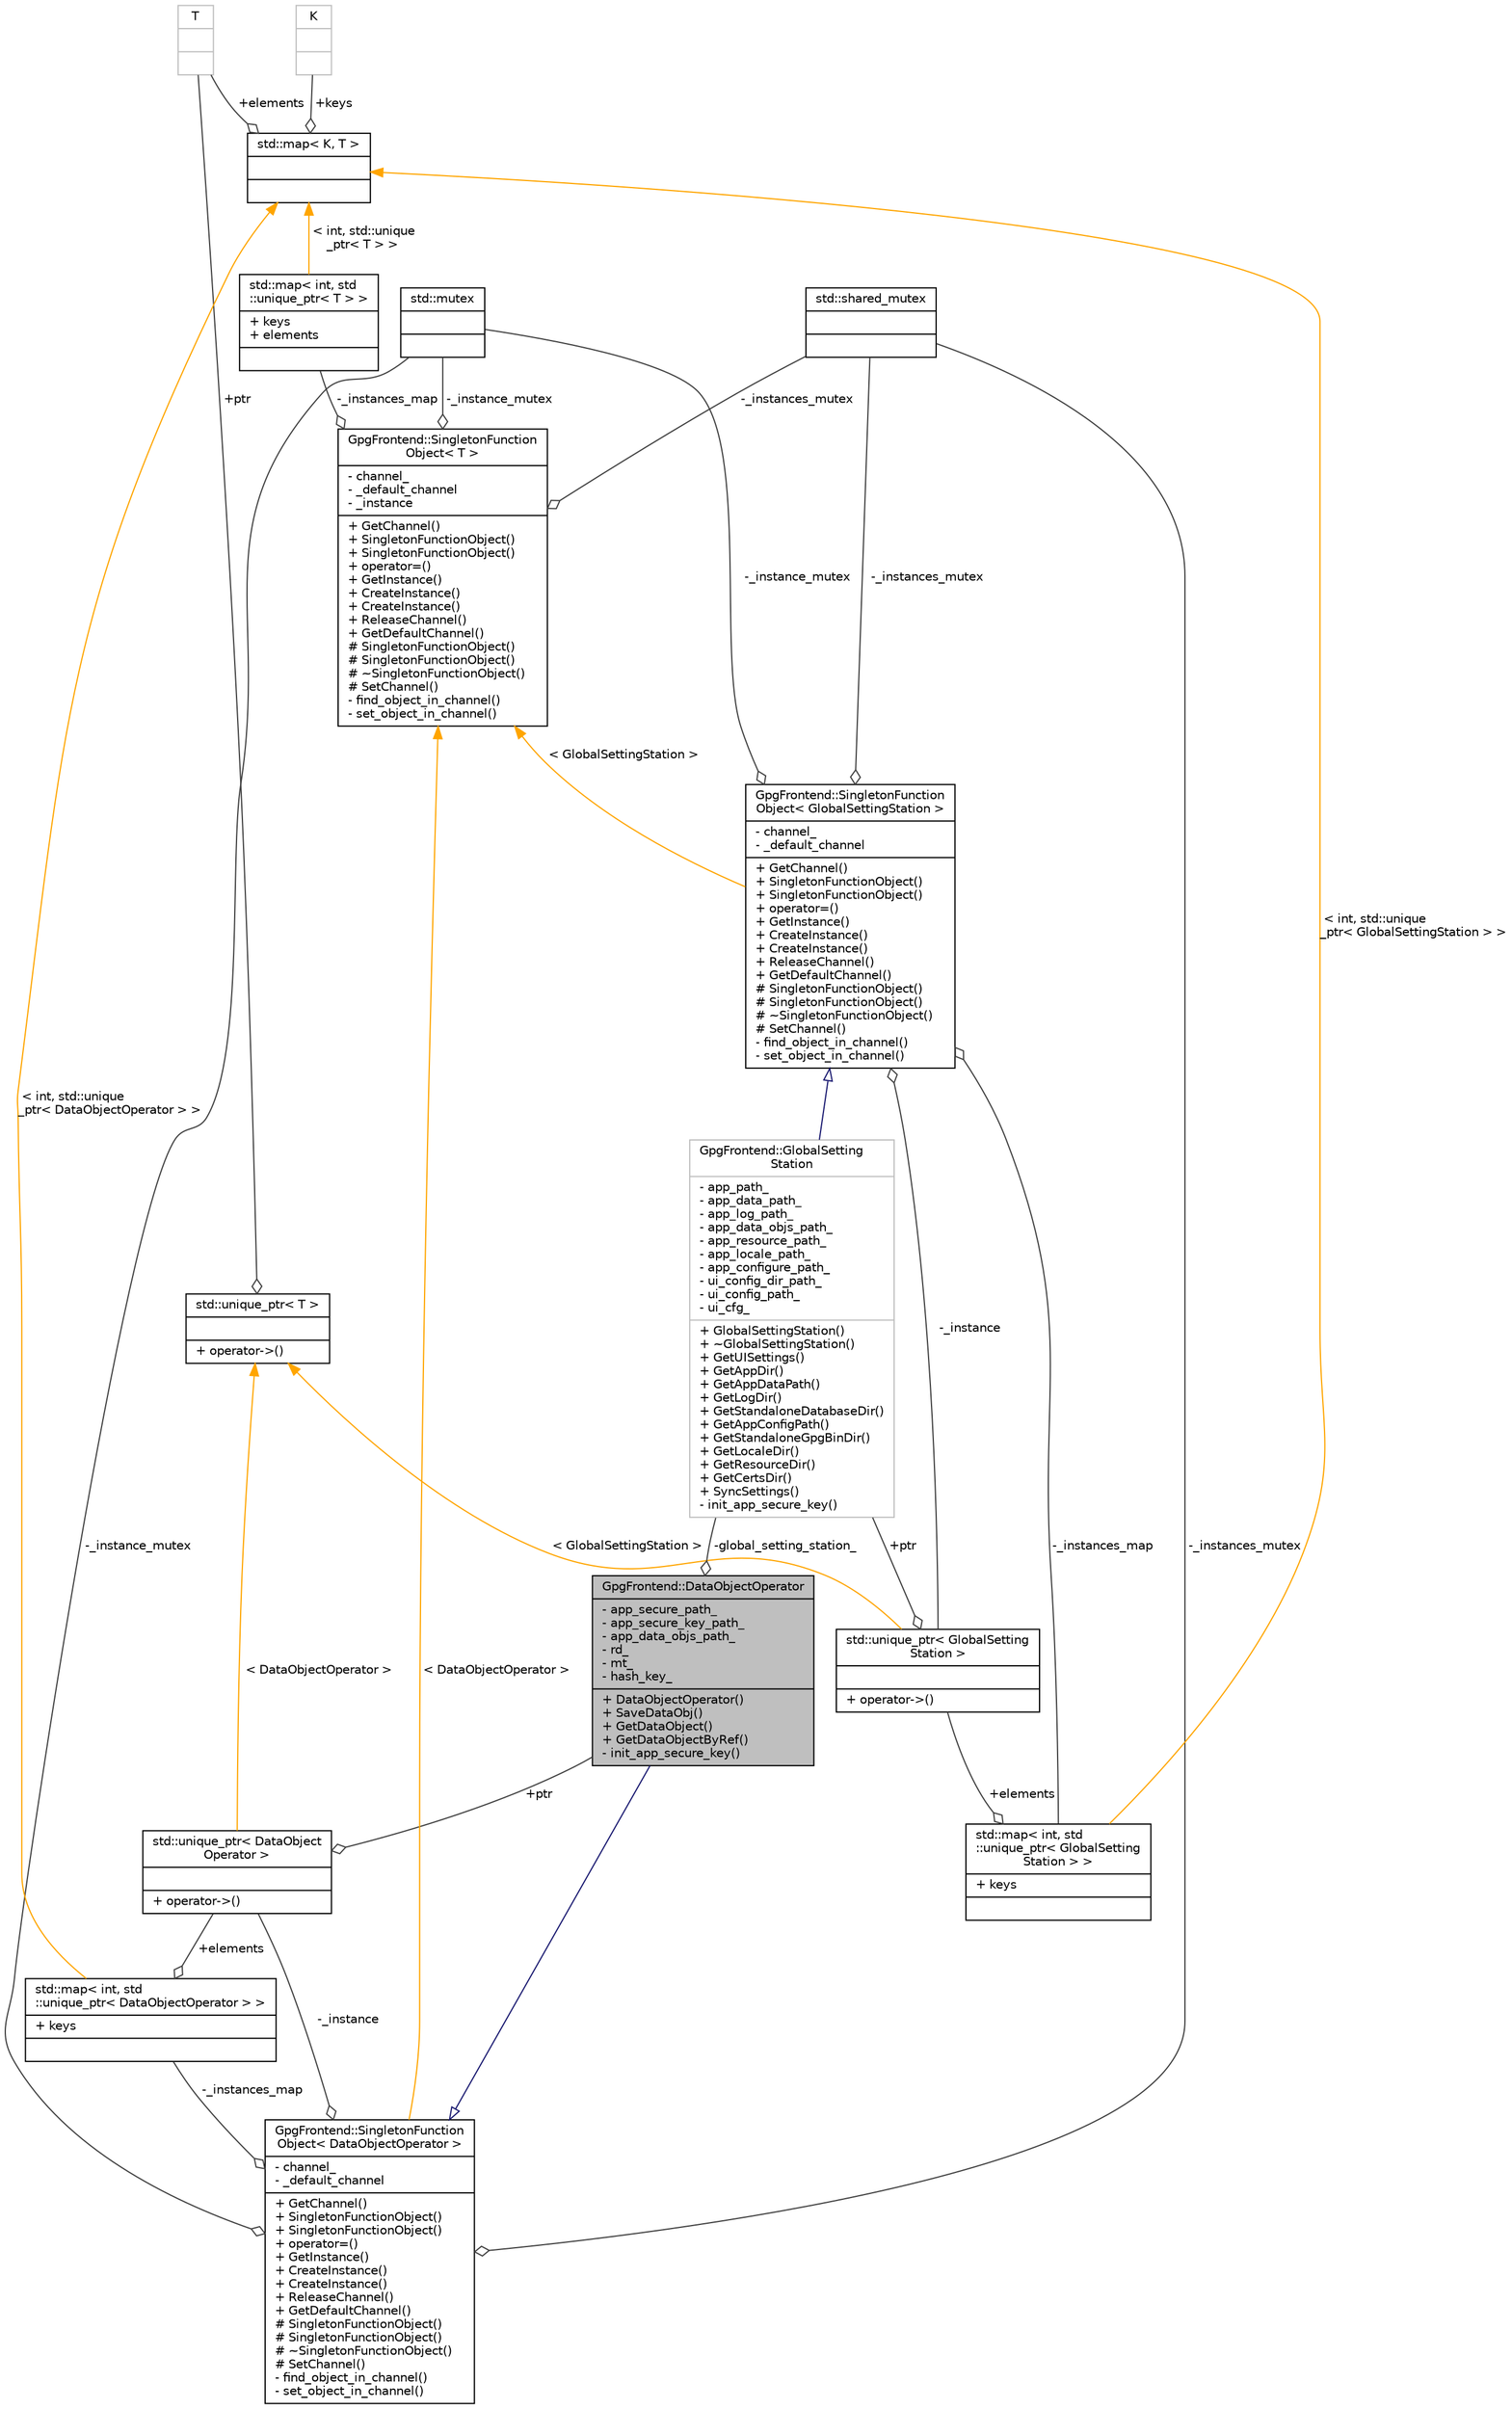 digraph "GpgFrontend::DataObjectOperator"
{
 // INTERACTIVE_SVG=YES
 // LATEX_PDF_SIZE
  edge [fontname="Helvetica",fontsize="10",labelfontname="Helvetica",labelfontsize="10"];
  node [fontname="Helvetica",fontsize="10",shape=record];
  Node1 [label="{GpgFrontend::DataObjectOperator\n|- app_secure_path_\l- app_secure_key_path_\l- app_data_objs_path_\l- rd_\l- mt_\l- hash_key_\l|+ DataObjectOperator()\l+ SaveDataObj()\l+ GetDataObject()\l+ GetDataObjectByRef()\l- init_app_secure_key()\l}",height=0.2,width=0.4,color="black", fillcolor="grey75", style="filled", fontcolor="black",tooltip=" "];
  Node2 -> Node1 [dir="back",color="midnightblue",fontsize="10",style="solid",arrowtail="onormal",fontname="Helvetica"];
  Node2 [label="{GpgFrontend::SingletonFunction\lObject\< DataObjectOperator \>\n|- channel_\l- _default_channel\l|+ GetChannel()\l+ SingletonFunctionObject()\l+ SingletonFunctionObject()\l+ operator=()\l+ GetInstance()\l+ CreateInstance()\l+ CreateInstance()\l+ ReleaseChannel()\l+ GetDefaultChannel()\l# SingletonFunctionObject()\l# SingletonFunctionObject()\l# ~SingletonFunctionObject()\l# SetChannel()\l- find_object_in_channel()\l- set_object_in_channel()\l}",height=0.2,width=0.4,color="black", fillcolor="white", style="filled",URL="$classGpgFrontend_1_1SingletonFunctionObject.html",tooltip=" "];
  Node3 -> Node2 [color="grey25",fontsize="10",style="solid",label=" -_instance_mutex" ,arrowhead="odiamond",fontname="Helvetica"];
  Node3 [label="{std::mutex\n||}",height=0.2,width=0.4,color="black", fillcolor="white", style="filled",tooltip=" "];
  Node4 -> Node2 [color="grey25",fontsize="10",style="solid",label=" -_instances_mutex" ,arrowhead="odiamond",fontname="Helvetica"];
  Node4 [label="{std::shared_mutex\n||}",height=0.2,width=0.4,color="black", fillcolor="white", style="filled",tooltip=" "];
  Node5 -> Node2 [color="grey25",fontsize="10",style="solid",label=" -_instance" ,arrowhead="odiamond",fontname="Helvetica"];
  Node5 [label="{std::unique_ptr\< DataObject\lOperator \>\n||+ operator-\>()\l}",height=0.2,width=0.4,color="black", fillcolor="white", style="filled",tooltip=" "];
  Node1 -> Node5 [color="grey25",fontsize="10",style="solid",label=" +ptr" ,arrowhead="odiamond",fontname="Helvetica"];
  Node6 -> Node5 [dir="back",color="orange",fontsize="10",style="solid",label=" \< DataObjectOperator \>" ,fontname="Helvetica"];
  Node6 [label="{std::unique_ptr\< T \>\n||+ operator-\>()\l}",height=0.2,width=0.4,color="black", fillcolor="white", style="filled",tooltip=" "];
  Node7 -> Node6 [color="grey25",fontsize="10",style="solid",label=" +ptr" ,arrowhead="odiamond",fontname="Helvetica"];
  Node7 [label="{T\n||}",height=0.2,width=0.4,color="grey75", fillcolor="white", style="filled",tooltip=" "];
  Node8 -> Node2 [color="grey25",fontsize="10",style="solid",label=" -_instances_map" ,arrowhead="odiamond",fontname="Helvetica"];
  Node8 [label="{std::map\< int, std\l::unique_ptr\< DataObjectOperator \> \>\n|+ keys\l|}",height=0.2,width=0.4,color="black", fillcolor="white", style="filled",tooltip=" "];
  Node5 -> Node8 [color="grey25",fontsize="10",style="solid",label=" +elements" ,arrowhead="odiamond",fontname="Helvetica"];
  Node9 -> Node8 [dir="back",color="orange",fontsize="10",style="solid",label=" \< int, std::unique\l_ptr\< DataObjectOperator \> \>" ,fontname="Helvetica"];
  Node9 [label="{std::map\< K, T \>\n||}",height=0.2,width=0.4,color="black", fillcolor="white", style="filled",tooltip=" "];
  Node10 -> Node9 [color="grey25",fontsize="10",style="solid",label=" +keys" ,arrowhead="odiamond",fontname="Helvetica"];
  Node10 [label="{K\n||}",height=0.2,width=0.4,color="grey75", fillcolor="white", style="filled",tooltip=" "];
  Node7 -> Node9 [color="grey25",fontsize="10",style="solid",label=" +elements" ,arrowhead="odiamond",fontname="Helvetica"];
  Node11 -> Node2 [dir="back",color="orange",fontsize="10",style="solid",label=" \< DataObjectOperator \>" ,fontname="Helvetica"];
  Node11 [label="{GpgFrontend::SingletonFunction\lObject\< T \>\n|- channel_\l- _default_channel\l- _instance\l|+ GetChannel()\l+ SingletonFunctionObject()\l+ SingletonFunctionObject()\l+ operator=()\l+ GetInstance()\l+ CreateInstance()\l+ CreateInstance()\l+ ReleaseChannel()\l+ GetDefaultChannel()\l# SingletonFunctionObject()\l# SingletonFunctionObject()\l# ~SingletonFunctionObject()\l# SetChannel()\l- find_object_in_channel()\l- set_object_in_channel()\l}",height=0.2,width=0.4,color="black", fillcolor="white", style="filled",URL="$classGpgFrontend_1_1SingletonFunctionObject.html",tooltip=" "];
  Node3 -> Node11 [color="grey25",fontsize="10",style="solid",label=" -_instance_mutex" ,arrowhead="odiamond",fontname="Helvetica"];
  Node4 -> Node11 [color="grey25",fontsize="10",style="solid",label=" -_instances_mutex" ,arrowhead="odiamond",fontname="Helvetica"];
  Node12 -> Node11 [color="grey25",fontsize="10",style="solid",label=" -_instances_map" ,arrowhead="odiamond",fontname="Helvetica"];
  Node12 [label="{std::map\< int, std\l::unique_ptr\< T \> \>\n|+ keys\l+ elements\l|}",height=0.2,width=0.4,color="black", fillcolor="white", style="filled",tooltip=" "];
  Node9 -> Node12 [dir="back",color="orange",fontsize="10",style="solid",label=" \< int, std::unique\l_ptr\< T \> \>" ,fontname="Helvetica"];
  Node13 -> Node1 [color="grey25",fontsize="10",style="solid",label=" -global_setting_station_" ,arrowhead="odiamond",fontname="Helvetica"];
  Node13 [label="{GpgFrontend::GlobalSetting\lStation\n|- app_path_\l- app_data_path_\l- app_log_path_\l- app_data_objs_path_\l- app_resource_path_\l- app_locale_path_\l- app_configure_path_\l- ui_config_dir_path_\l- ui_config_path_\l- ui_cfg_\l|+ GlobalSettingStation()\l+ ~GlobalSettingStation()\l+ GetUISettings()\l+ GetAppDir()\l+ GetAppDataPath()\l+ GetLogDir()\l+ GetStandaloneDatabaseDir()\l+ GetAppConfigPath()\l+ GetStandaloneGpgBinDir()\l+ GetLocaleDir()\l+ GetResourceDir()\l+ GetCertsDir()\l+ SyncSettings()\l- init_app_secure_key()\l}",height=0.2,width=0.4,color="grey75", fillcolor="white", style="filled",URL="$classGpgFrontend_1_1GlobalSettingStation.html",tooltip=" "];
  Node14 -> Node13 [dir="back",color="midnightblue",fontsize="10",style="solid",arrowtail="onormal",fontname="Helvetica"];
  Node14 [label="{GpgFrontend::SingletonFunction\lObject\< GlobalSettingStation \>\n|- channel_\l- _default_channel\l|+ GetChannel()\l+ SingletonFunctionObject()\l+ SingletonFunctionObject()\l+ operator=()\l+ GetInstance()\l+ CreateInstance()\l+ CreateInstance()\l+ ReleaseChannel()\l+ GetDefaultChannel()\l# SingletonFunctionObject()\l# SingletonFunctionObject()\l# ~SingletonFunctionObject()\l# SetChannel()\l- find_object_in_channel()\l- set_object_in_channel()\l}",height=0.2,width=0.4,color="black", fillcolor="white", style="filled",URL="$classGpgFrontend_1_1SingletonFunctionObject.html",tooltip=" "];
  Node3 -> Node14 [color="grey25",fontsize="10",style="solid",label=" -_instance_mutex" ,arrowhead="odiamond",fontname="Helvetica"];
  Node4 -> Node14 [color="grey25",fontsize="10",style="solid",label=" -_instances_mutex" ,arrowhead="odiamond",fontname="Helvetica"];
  Node15 -> Node14 [color="grey25",fontsize="10",style="solid",label=" -_instance" ,arrowhead="odiamond",fontname="Helvetica"];
  Node15 [label="{std::unique_ptr\< GlobalSetting\lStation \>\n||+ operator-\>()\l}",height=0.2,width=0.4,color="black", fillcolor="white", style="filled",tooltip=" "];
  Node13 -> Node15 [color="grey25",fontsize="10",style="solid",label=" +ptr" ,arrowhead="odiamond",fontname="Helvetica"];
  Node6 -> Node15 [dir="back",color="orange",fontsize="10",style="solid",label=" \< GlobalSettingStation \>" ,fontname="Helvetica"];
  Node16 -> Node14 [color="grey25",fontsize="10",style="solid",label=" -_instances_map" ,arrowhead="odiamond",fontname="Helvetica"];
  Node16 [label="{std::map\< int, std\l::unique_ptr\< GlobalSetting\lStation \> \>\n|+ keys\l|}",height=0.2,width=0.4,color="black", fillcolor="white", style="filled",tooltip=" "];
  Node15 -> Node16 [color="grey25",fontsize="10",style="solid",label=" +elements" ,arrowhead="odiamond",fontname="Helvetica"];
  Node9 -> Node16 [dir="back",color="orange",fontsize="10",style="solid",label=" \< int, std::unique\l_ptr\< GlobalSettingStation \> \>" ,fontname="Helvetica"];
  Node11 -> Node14 [dir="back",color="orange",fontsize="10",style="solid",label=" \< GlobalSettingStation \>" ,fontname="Helvetica"];
}
